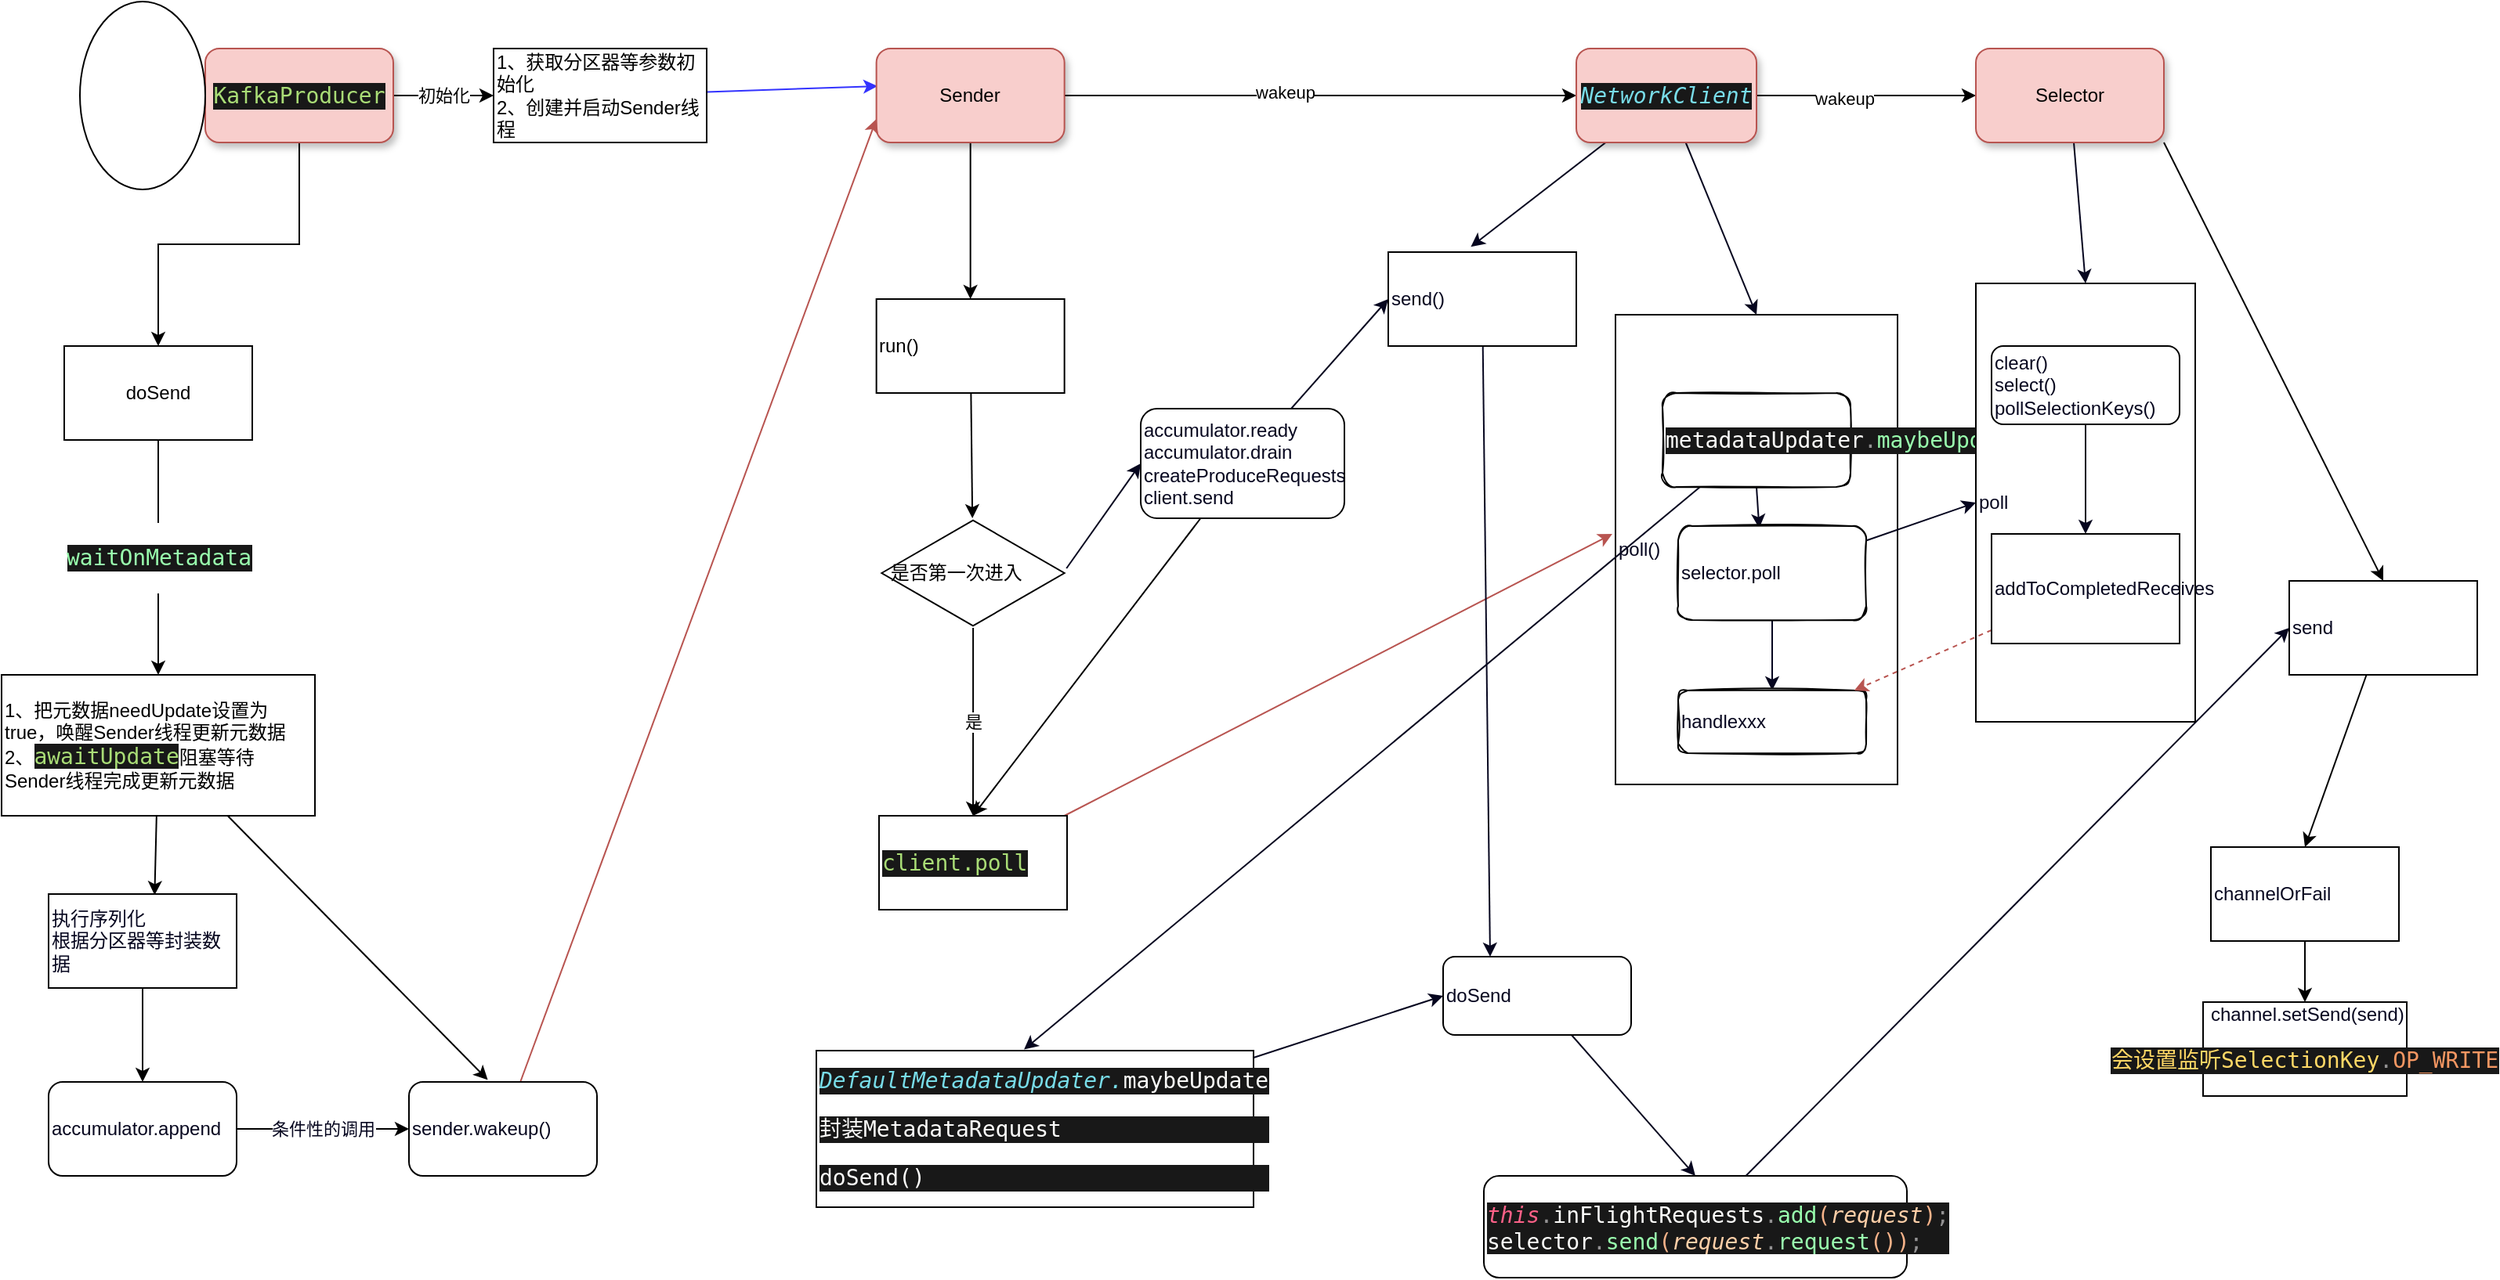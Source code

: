 <mxfile version="14.1.8" type="device"><diagram id="FYl6lowcQAgcRIU9G7TE" name="第 1 页"><mxGraphModel dx="1979" dy="2415" grid="1" gridSize="10" guides="1" tooltips="1" connect="1" arrows="1" fold="1" page="1" pageScale="1" pageWidth="827" pageHeight="1169" math="0" shadow="0"><root><mxCell id="0"/><mxCell id="1" parent="0"/><mxCell id="XOlAvqKnSrqdWnLjlaYU-7" value="初始化" style="edgeStyle=orthogonalEdgeStyle;rounded=0;orthogonalLoop=1;jettySize=auto;html=1;" parent="1" source="XOlAvqKnSrqdWnLjlaYU-1" target="XOlAvqKnSrqdWnLjlaYU-6" edge="1"><mxGeometry relative="1" as="geometry"/></mxCell><mxCell id="XOlAvqKnSrqdWnLjlaYU-9" value="" style="edgeStyle=orthogonalEdgeStyle;rounded=0;orthogonalLoop=1;jettySize=auto;html=1;" parent="1" source="XOlAvqKnSrqdWnLjlaYU-1" target="XOlAvqKnSrqdWnLjlaYU-8" edge="1"><mxGeometry relative="1" as="geometry"/></mxCell><mxCell id="XOlAvqKnSrqdWnLjlaYU-1" value="&lt;pre style=&quot;background-color: #181818 ; color: #fcfcfa ; font-family: &amp;#34;sarasa mono sc&amp;#34; , monospace ; font-size: 10.5pt&quot;&gt;&lt;span style=&quot;color: #a9dc76&quot;&gt;KafkaProducer&lt;/span&gt;&lt;/pre&gt;" style="whiteSpace=wrap;html=1;rounded=1;glass=0;shadow=1;fillColor=#f8cecc;strokeColor=#b85450;" parent="1" vertex="1"><mxGeometry x="230" y="20" width="120" height="60" as="geometry"/></mxCell><mxCell id="XOlAvqKnSrqdWnLjlaYU-19" style="rounded=0;orthogonalLoop=1;jettySize=auto;html=1;entryX=0.006;entryY=0.4;entryDx=0;entryDy=0;fontColor=#06061F;strokeColor=#3333FF;entryPerimeter=0;" parent="1" source="XOlAvqKnSrqdWnLjlaYU-6" target="XOlAvqKnSrqdWnLjlaYU-12" edge="1"><mxGeometry relative="1" as="geometry"/></mxCell><mxCell id="XOlAvqKnSrqdWnLjlaYU-76" style="edgeStyle=none;rounded=0;orthogonalLoop=1;jettySize=auto;html=1;exitX=1;exitY=0.5;exitDx=0;exitDy=0;strokeColor=#000000;fontColor=#06061F;" parent="1" source="XOlAvqKnSrqdWnLjlaYU-6" edge="1"><mxGeometry relative="1" as="geometry"><mxPoint x="490" y="40" as="targetPoint"/></mxGeometry></mxCell><mxCell id="XOlAvqKnSrqdWnLjlaYU-6" value="1、获取分区器等参数初始化&lt;br&gt;2、创建并启动Sender线程" style="whiteSpace=wrap;html=1;align=left;" parent="1" vertex="1"><mxGeometry x="414" y="20" width="136" height="60" as="geometry"/></mxCell><mxCell id="XOlAvqKnSrqdWnLjlaYU-11" value="&lt;pre style=&quot;background-color: #181818 ; color: #fcfcfa ; font-family: &amp;quot;sarasa mono sc&amp;quot; , monospace ; font-size: 10.5pt&quot;&gt;&lt;span style=&quot;color: #99ffae&quot;&gt;waitOnMetadata&lt;/span&gt;&lt;/pre&gt;" style="edgeStyle=orthogonalEdgeStyle;rounded=0;orthogonalLoop=1;jettySize=auto;html=1;" parent="1" source="XOlAvqKnSrqdWnLjlaYU-8" target="XOlAvqKnSrqdWnLjlaYU-10" edge="1"><mxGeometry relative="1" as="geometry"/></mxCell><mxCell id="XOlAvqKnSrqdWnLjlaYU-8" value="doSend" style="whiteSpace=wrap;html=1;rounded=0;glass=0;" parent="1" vertex="1"><mxGeometry x="140" y="210" width="120" height="60" as="geometry"/></mxCell><mxCell id="XOlAvqKnSrqdWnLjlaYU-70" style="edgeStyle=none;rounded=0;orthogonalLoop=1;jettySize=auto;html=1;entryX=0.564;entryY=0.011;entryDx=0;entryDy=0;entryPerimeter=0;strokeColor=#000000;fontColor=#06061F;" parent="1" source="XOlAvqKnSrqdWnLjlaYU-10" target="XOlAvqKnSrqdWnLjlaYU-68" edge="1"><mxGeometry relative="1" as="geometry"/></mxCell><mxCell id="XOlAvqKnSrqdWnLjlaYU-74" style="edgeStyle=none;rounded=0;orthogonalLoop=1;jettySize=auto;html=1;entryX=0.419;entryY=-0.022;entryDx=0;entryDy=0;entryPerimeter=0;strokeColor=#000000;fontColor=#06061F;" parent="1" source="XOlAvqKnSrqdWnLjlaYU-10" target="XOlAvqKnSrqdWnLjlaYU-72" edge="1"><mxGeometry relative="1" as="geometry"/></mxCell><mxCell id="XOlAvqKnSrqdWnLjlaYU-10" value="1、把元数据needUpdate设置为true，唤醒Sender线程更新元数据&lt;br&gt;2、&lt;span style=&quot;color: rgb(169 , 220 , 118) ; background-color: rgb(24 , 24 , 24) ; font-family: &amp;#34;sarasa mono sc&amp;#34; , monospace ; font-size: 10.5pt&quot;&gt;awaitUpdate&lt;/span&gt;&lt;span&gt;阻塞等待Sender线程完成更新元数据&lt;/span&gt;" style="whiteSpace=wrap;html=1;rounded=0;glass=0;align=left;" parent="1" vertex="1"><mxGeometry x="100" y="420" width="200" height="90" as="geometry"/></mxCell><mxCell id="XOlAvqKnSrqdWnLjlaYU-14" value="" style="rounded=0;orthogonalLoop=1;jettySize=auto;html=1;" parent="1" source="XOlAvqKnSrqdWnLjlaYU-12" target="XOlAvqKnSrqdWnLjlaYU-13" edge="1"><mxGeometry relative="1" as="geometry"/></mxCell><mxCell id="3vPbcvXwdi_hIFwg4nWs-1" style="edgeStyle=orthogonalEdgeStyle;rounded=0;orthogonalLoop=1;jettySize=auto;html=1;entryX=0;entryY=0.5;entryDx=0;entryDy=0;" edge="1" parent="1" source="XOlAvqKnSrqdWnLjlaYU-12" target="XOlAvqKnSrqdWnLjlaYU-20"><mxGeometry relative="1" as="geometry"/></mxCell><mxCell id="3vPbcvXwdi_hIFwg4nWs-2" value="wakeup" style="edgeLabel;html=1;align=center;verticalAlign=middle;resizable=0;points=[];" vertex="1" connectable="0" parent="3vPbcvXwdi_hIFwg4nWs-1"><mxGeometry x="-0.143" y="2" relative="1" as="geometry"><mxPoint as="offset"/></mxGeometry></mxCell><mxCell id="XOlAvqKnSrqdWnLjlaYU-12" value="Sender" style="rounded=1;whiteSpace=wrap;html=1;glass=0;align=center;shadow=1;fillColor=#f8cecc;strokeColor=#b85450;" parent="1" vertex="1"><mxGeometry x="658.33" y="20" width="120" height="60" as="geometry"/></mxCell><mxCell id="XOlAvqKnSrqdWnLjlaYU-16" style="rounded=0;orthogonalLoop=1;jettySize=auto;html=1;" parent="1" source="XOlAvqKnSrqdWnLjlaYU-13" target="XOlAvqKnSrqdWnLjlaYU-15" edge="1"><mxGeometry relative="1" as="geometry"/></mxCell><mxCell id="XOlAvqKnSrqdWnLjlaYU-13" value="run()" style="rounded=0;whiteSpace=wrap;html=1;glass=0;align=left;" parent="1" vertex="1"><mxGeometry x="658.33" y="180" width="120" height="60" as="geometry"/></mxCell><mxCell id="XOlAvqKnSrqdWnLjlaYU-18" value="是" style="edgeStyle=orthogonalEdgeStyle;rounded=0;orthogonalLoop=1;jettySize=auto;html=1;entryX=0.5;entryY=0;entryDx=0;entryDy=0;" parent="1" source="XOlAvqKnSrqdWnLjlaYU-15" target="XOlAvqKnSrqdWnLjlaYU-17" edge="1"><mxGeometry relative="1" as="geometry"/></mxCell><mxCell id="XOlAvqKnSrqdWnLjlaYU-53" style="edgeStyle=none;rounded=0;orthogonalLoop=1;jettySize=auto;html=1;entryX=0;entryY=0.5;entryDx=0;entryDy=0;strokeColor=#06061F;fontColor=#06061F;exitX=1.011;exitY=0.457;exitDx=0;exitDy=0;exitPerimeter=0;" parent="1" source="XOlAvqKnSrqdWnLjlaYU-15" target="XOlAvqKnSrqdWnLjlaYU-52" edge="1"><mxGeometry relative="1" as="geometry"><mxPoint x="770" y="350" as="sourcePoint"/></mxGeometry></mxCell><mxCell id="XOlAvqKnSrqdWnLjlaYU-15" value="&amp;nbsp;是否第一次进入" style="html=1;whiteSpace=wrap;aspect=fixed;shape=isoRectangle;rounded=1;glass=0;align=left;" parent="1" vertex="1"><mxGeometry x="661.66" y="320" width="116.67" height="70" as="geometry"/></mxCell><mxCell id="XOlAvqKnSrqdWnLjlaYU-27" style="rounded=0;orthogonalLoop=1;jettySize=auto;html=1;strokeColor=#b85450;fontColor=#06061F;fillColor=#f8cecc;" parent="1" source="XOlAvqKnSrqdWnLjlaYU-17" edge="1"><mxGeometry relative="1" as="geometry"><mxPoint x="1128" y="330" as="targetPoint"/></mxGeometry></mxCell><mxCell id="XOlAvqKnSrqdWnLjlaYU-17" value="&lt;pre style=&quot;background-color: #181818 ; color: #fcfcfa ; font-family: &amp;#34;sarasa mono sc&amp;#34; , monospace ; font-size: 10.5pt&quot;&gt;&lt;span style=&quot;color: #a9dc76&quot;&gt;client.poll&lt;/span&gt;&lt;/pre&gt;" style="rounded=0;whiteSpace=wrap;html=1;glass=0;align=left;" parent="1" vertex="1"><mxGeometry x="660" y="510" width="120" height="60" as="geometry"/></mxCell><mxCell id="XOlAvqKnSrqdWnLjlaYU-24" style="rounded=0;orthogonalLoop=1;jettySize=auto;html=1;entryX=0.5;entryY=0;entryDx=0;entryDy=0;fontColor=#06061F;strokeColor=#06061F;" parent="1" source="XOlAvqKnSrqdWnLjlaYU-20" target="XOlAvqKnSrqdWnLjlaYU-21" edge="1"><mxGeometry relative="1" as="geometry"/></mxCell><mxCell id="XOlAvqKnSrqdWnLjlaYU-55" style="edgeStyle=none;rounded=0;orthogonalLoop=1;jettySize=auto;html=1;entryX=0.439;entryY=-0.056;entryDx=0;entryDy=0;entryPerimeter=0;strokeColor=#06061F;fontColor=#06061F;" parent="1" source="XOlAvqKnSrqdWnLjlaYU-20" target="XOlAvqKnSrqdWnLjlaYU-54" edge="1"><mxGeometry relative="1" as="geometry"/></mxCell><mxCell id="3vPbcvXwdi_hIFwg4nWs-3" style="edgeStyle=orthogonalEdgeStyle;rounded=0;orthogonalLoop=1;jettySize=auto;html=1;entryX=0;entryY=0.5;entryDx=0;entryDy=0;" edge="1" parent="1" source="XOlAvqKnSrqdWnLjlaYU-20" target="XOlAvqKnSrqdWnLjlaYU-26"><mxGeometry relative="1" as="geometry"/></mxCell><mxCell id="3vPbcvXwdi_hIFwg4nWs-4" value="wakeup" style="edgeLabel;html=1;align=center;verticalAlign=middle;resizable=0;points=[];" vertex="1" connectable="0" parent="3vPbcvXwdi_hIFwg4nWs-3"><mxGeometry x="-0.195" y="-3" relative="1" as="geometry"><mxPoint x="-1" y="-1" as="offset"/></mxGeometry></mxCell><mxCell id="XOlAvqKnSrqdWnLjlaYU-20" value="&lt;pre style=&quot;background-color: #181818 ; color: #fcfcfa ; font-family: &amp;quot;sarasa mono sc&amp;quot; , monospace ; font-size: 10.5pt&quot;&gt;&lt;span style=&quot;color: #78dce8 ; font-style: italic&quot;&gt;NetworkClient&lt;/span&gt;&lt;/pre&gt;" style="rounded=1;whiteSpace=wrap;html=1;glass=0;align=center;shadow=1;fillColor=#f8cecc;strokeColor=#b85450;" parent="1" vertex="1"><mxGeometry x="1105" y="20" width="115" height="60" as="geometry"/></mxCell><mxCell id="XOlAvqKnSrqdWnLjlaYU-21" value="poll()" style="rounded=0;whiteSpace=wrap;html=1;glass=0;fontColor=#06061F;align=left;shadow=0;" parent="1" vertex="1"><mxGeometry x="1130" y="190" width="180" height="300" as="geometry"/></mxCell><mxCell id="XOlAvqKnSrqdWnLjlaYU-46" style="edgeStyle=none;rounded=0;orthogonalLoop=1;jettySize=auto;html=1;exitX=0.5;exitY=1;exitDx=0;exitDy=0;entryX=0.431;entryY=0.022;entryDx=0;entryDy=0;strokeColor=#06061F;fontColor=#06061F;entryPerimeter=0;" parent="1" source="XOlAvqKnSrqdWnLjlaYU-22" target="XOlAvqKnSrqdWnLjlaYU-44" edge="1"><mxGeometry relative="1" as="geometry"/></mxCell><mxCell id="XOlAvqKnSrqdWnLjlaYU-48" style="edgeStyle=none;rounded=0;orthogonalLoop=1;jettySize=auto;html=1;entryX=0.475;entryY=-0.007;entryDx=0;entryDy=0;entryPerimeter=0;strokeColor=#06061F;fontColor=#06061F;" parent="1" source="XOlAvqKnSrqdWnLjlaYU-22" target="XOlAvqKnSrqdWnLjlaYU-25" edge="1"><mxGeometry relative="1" as="geometry"/></mxCell><mxCell id="XOlAvqKnSrqdWnLjlaYU-22" value="&lt;pre style=&quot;background-color: #181818 ; color: #fcfcfa ; font-family: &amp;#34;sarasa mono sc&amp;#34; , monospace ; font-size: 10.5pt&quot;&gt;metadataUpdater&lt;span style=&quot;color: #939293&quot;&gt;.&lt;/span&gt;&lt;span style=&quot;color: #99ffae&quot;&gt;maybeUpdate&lt;/span&gt;&lt;/pre&gt;" style="rounded=1;whiteSpace=wrap;html=1;glass=0;fontColor=#06061F;align=left;sketch=1;" parent="1" vertex="1"><mxGeometry x="1160" y="240" width="120" height="60" as="geometry"/></mxCell><mxCell id="XOlAvqKnSrqdWnLjlaYU-40" style="edgeStyle=none;rounded=0;orthogonalLoop=1;jettySize=auto;html=1;entryX=0;entryY=0.5;entryDx=0;entryDy=0;strokeColor=#06061F;fontColor=#06061F;" parent="1" source="XOlAvqKnSrqdWnLjlaYU-25" target="XOlAvqKnSrqdWnLjlaYU-37" edge="1"><mxGeometry relative="1" as="geometry"/></mxCell><mxCell id="XOlAvqKnSrqdWnLjlaYU-25" value="&lt;pre style=&quot;background-color: #181818 ; color: #fcfcfa ; font-family: &amp;#34;sarasa mono sc&amp;#34; , monospace ; font-size: 10.5pt&quot;&gt;&lt;span style=&quot;color: #78dce8 ; font-style: italic&quot;&gt;DefaultMetadataUpdater.&lt;/span&gt;maybeUpdate&lt;/pre&gt;&lt;pre style=&quot;background-color: #181818 ; color: #fcfcfa ; font-family: &amp;#34;sarasa mono sc&amp;#34; , monospace ; font-size: 10.5pt&quot;&gt;封装MetadataRequest&lt;/pre&gt;&lt;pre style=&quot;background-color: #181818 ; color: #fcfcfa ; font-family: &amp;#34;sarasa mono sc&amp;#34; , monospace ; font-size: 10.5pt&quot;&gt;doSend()&lt;/pre&gt;" style="rounded=0;whiteSpace=wrap;html=1;glass=0;fontColor=#06061F;align=left;" parent="1" vertex="1"><mxGeometry x="620" y="660" width="279" height="100" as="geometry"/></mxCell><mxCell id="XOlAvqKnSrqdWnLjlaYU-43" style="edgeStyle=none;rounded=0;orthogonalLoop=1;jettySize=auto;html=1;entryX=0.5;entryY=0;entryDx=0;entryDy=0;strokeColor=#06061F;fontColor=#06061F;" parent="1" source="XOlAvqKnSrqdWnLjlaYU-26" target="XOlAvqKnSrqdWnLjlaYU-42" edge="1"><mxGeometry relative="1" as="geometry"/></mxCell><mxCell id="XOlAvqKnSrqdWnLjlaYU-67" style="edgeStyle=none;rounded=0;orthogonalLoop=1;jettySize=auto;html=1;exitX=1;exitY=1;exitDx=0;exitDy=0;entryX=0.5;entryY=0;entryDx=0;entryDy=0;fontColor=#06061F;" parent="1" source="XOlAvqKnSrqdWnLjlaYU-26" target="XOlAvqKnSrqdWnLjlaYU-58" edge="1"><mxGeometry relative="1" as="geometry"/></mxCell><mxCell id="XOlAvqKnSrqdWnLjlaYU-26" value="Selector" style="rounded=1;whiteSpace=wrap;html=1;glass=0;align=center;shadow=1;fillColor=#f8cecc;strokeColor=#b85450;" parent="1" vertex="1"><mxGeometry x="1360" y="20" width="120" height="60" as="geometry"/></mxCell><mxCell id="XOlAvqKnSrqdWnLjlaYU-36" style="edgeStyle=none;rounded=0;orthogonalLoop=1;jettySize=auto;html=1;exitX=0.5;exitY=0;exitDx=0;exitDy=0;strokeColor=#06061F;fontColor=#06061F;" parent="1" source="XOlAvqKnSrqdWnLjlaYU-21" target="XOlAvqKnSrqdWnLjlaYU-21" edge="1"><mxGeometry relative="1" as="geometry"/></mxCell><mxCell id="XOlAvqKnSrqdWnLjlaYU-39" style="edgeStyle=none;rounded=0;orthogonalLoop=1;jettySize=auto;html=1;entryX=0.5;entryY=0;entryDx=0;entryDy=0;strokeColor=#06061F;fontColor=#06061F;" parent="1" source="XOlAvqKnSrqdWnLjlaYU-37" target="XOlAvqKnSrqdWnLjlaYU-38" edge="1"><mxGeometry relative="1" as="geometry"/></mxCell><mxCell id="XOlAvqKnSrqdWnLjlaYU-37" value="doSend" style="whiteSpace=wrap;html=1;rounded=1;glass=0;fontColor=#06061F;align=left;" parent="1" vertex="1"><mxGeometry x="1020" y="600" width="120" height="50" as="geometry"/></mxCell><mxCell id="XOlAvqKnSrqdWnLjlaYU-60" style="edgeStyle=none;rounded=0;orthogonalLoop=1;jettySize=auto;html=1;entryX=0;entryY=0.5;entryDx=0;entryDy=0;strokeColor=#06061F;fontColor=#06061F;" parent="1" source="XOlAvqKnSrqdWnLjlaYU-38" target="XOlAvqKnSrqdWnLjlaYU-58" edge="1"><mxGeometry relative="1" as="geometry"/></mxCell><mxCell id="XOlAvqKnSrqdWnLjlaYU-38" value="&lt;pre style=&quot;background-color: #181818 ; color: #fcfcfa ; font-family: &amp;#34;sarasa mono sc&amp;#34; , monospace ; font-size: 10.5pt&quot;&gt;&lt;span style=&quot;color: #ff6188 ; font-style: italic&quot;&gt;this&lt;/span&gt;&lt;span style=&quot;color: #939293&quot;&gt;.&lt;/span&gt;inFlightRequests&lt;span style=&quot;color: #939293&quot;&gt;.&lt;/span&gt;&lt;span style=&quot;color: #99ffae&quot;&gt;add&lt;/span&gt;&lt;span style=&quot;color: #f5b289&quot;&gt;(&lt;/span&gt;&lt;span style=&quot;color: #ffcfa8 ; font-style: italic&quot;&gt;request&lt;/span&gt;&lt;span style=&quot;color: #f5b289&quot;&gt;)&lt;/span&gt;&lt;span style=&quot;color: #939293&quot;&gt;;&lt;/span&gt;&lt;span style=&quot;color: #727072 ; font-style: italic&quot;&gt;&lt;br&gt;&lt;/span&gt;selector&lt;span style=&quot;color: #939293&quot;&gt;.&lt;/span&gt;&lt;span style=&quot;color: #99ffae&quot;&gt;send&lt;/span&gt;&lt;span style=&quot;color: #f5b289&quot;&gt;(&lt;/span&gt;&lt;span style=&quot;color: #ffcfa8 ; font-style: italic&quot;&gt;request&lt;/span&gt;&lt;span style=&quot;color: #939293&quot;&gt;.&lt;/span&gt;&lt;span style=&quot;color: #99ffae&quot;&gt;request&lt;/span&gt;&lt;span style=&quot;color: #f5b289&quot;&gt;())&lt;/span&gt;&lt;span style=&quot;color: #939293&quot;&gt;;&lt;/span&gt;&lt;/pre&gt;" style="whiteSpace=wrap;html=1;rounded=1;glass=0;fontColor=#06061F;align=left;" parent="1" vertex="1"><mxGeometry x="1046" y="740" width="270" height="65" as="geometry"/></mxCell><mxCell id="XOlAvqKnSrqdWnLjlaYU-62" style="edgeStyle=none;rounded=0;orthogonalLoop=1;jettySize=auto;html=1;strokeColor=#06061F;fontColor=#06061F;" parent="1" source="XOlAvqKnSrqdWnLjlaYU-42" target="XOlAvqKnSrqdWnLjlaYU-61" edge="1"><mxGeometry relative="1" as="geometry"/></mxCell><mxCell id="XOlAvqKnSrqdWnLjlaYU-42" value="poll" style="whiteSpace=wrap;html=1;rounded=0;glass=0;fontColor=#06061F;align=left;" parent="1" vertex="1"><mxGeometry x="1360" y="170" width="140" height="280" as="geometry"/></mxCell><mxCell id="XOlAvqKnSrqdWnLjlaYU-47" style="edgeStyle=none;rounded=0;orthogonalLoop=1;jettySize=auto;html=1;entryX=0;entryY=0.5;entryDx=0;entryDy=0;strokeColor=#06061F;fontColor=#06061F;" parent="1" source="XOlAvqKnSrqdWnLjlaYU-44" target="XOlAvqKnSrqdWnLjlaYU-42" edge="1"><mxGeometry relative="1" as="geometry"/></mxCell><mxCell id="XOlAvqKnSrqdWnLjlaYU-51" style="edgeStyle=none;rounded=0;orthogonalLoop=1;jettySize=auto;html=1;exitX=0.5;exitY=1;exitDx=0;exitDy=0;strokeColor=#06061F;fontColor=#06061F;" parent="1" source="XOlAvqKnSrqdWnLjlaYU-44" target="XOlAvqKnSrqdWnLjlaYU-49" edge="1"><mxGeometry relative="1" as="geometry"/></mxCell><mxCell id="XOlAvqKnSrqdWnLjlaYU-44" value="selector.poll" style="whiteSpace=wrap;html=1;rounded=1;glass=0;fontColor=#06061F;align=left;sketch=1;" parent="1" vertex="1"><mxGeometry x="1170" y="325" width="120" height="60" as="geometry"/></mxCell><mxCell id="XOlAvqKnSrqdWnLjlaYU-45" style="edgeStyle=none;rounded=0;orthogonalLoop=1;jettySize=auto;html=1;entryX=0.5;entryY=0;entryDx=0;entryDy=0;strokeColor=#06061F;fontColor=#06061F;" parent="1" source="XOlAvqKnSrqdWnLjlaYU-37" target="XOlAvqKnSrqdWnLjlaYU-37" edge="1"><mxGeometry relative="1" as="geometry"/></mxCell><mxCell id="XOlAvqKnSrqdWnLjlaYU-49" value="handlexxx" style="whiteSpace=wrap;html=1;rounded=1;glass=0;fontColor=#06061F;align=left;sketch=1;" parent="1" vertex="1"><mxGeometry x="1170" y="430" width="120" height="40" as="geometry"/></mxCell><mxCell id="XOlAvqKnSrqdWnLjlaYU-56" style="edgeStyle=none;rounded=0;orthogonalLoop=1;jettySize=auto;html=1;entryX=0;entryY=0.5;entryDx=0;entryDy=0;strokeColor=#06061F;fontColor=#06061F;" parent="1" source="XOlAvqKnSrqdWnLjlaYU-52" target="XOlAvqKnSrqdWnLjlaYU-54" edge="1"><mxGeometry relative="1" as="geometry"/></mxCell><mxCell id="xyAkt8593SBxovhzBPNV-3" style="rounded=0;orthogonalLoop=1;jettySize=auto;html=1;entryX=0.5;entryY=0;entryDx=0;entryDy=0;" parent="1" source="XOlAvqKnSrqdWnLjlaYU-52" target="XOlAvqKnSrqdWnLjlaYU-17" edge="1"><mxGeometry relative="1" as="geometry"><mxPoint x="900" y="440" as="targetPoint"/></mxGeometry></mxCell><mxCell id="XOlAvqKnSrqdWnLjlaYU-52" value="accumulator.ready&lt;br&gt;accumulator.drain&lt;br&gt;createProduceRequests&lt;br&gt;client.send" style="whiteSpace=wrap;html=1;rounded=1;glass=0;fontColor=#06061F;align=left;" parent="1" vertex="1"><mxGeometry x="827" y="250" width="130" height="70" as="geometry"/></mxCell><mxCell id="XOlAvqKnSrqdWnLjlaYU-57" style="edgeStyle=none;rounded=0;orthogonalLoop=1;jettySize=auto;html=1;entryX=0.25;entryY=0;entryDx=0;entryDy=0;strokeColor=#06061F;fontColor=#06061F;" parent="1" source="XOlAvqKnSrqdWnLjlaYU-54" target="XOlAvqKnSrqdWnLjlaYU-37" edge="1"><mxGeometry relative="1" as="geometry"/></mxCell><mxCell id="XOlAvqKnSrqdWnLjlaYU-54" value="send()" style="whiteSpace=wrap;html=1;rounded=0;glass=0;fontColor=#06061F;align=left;" parent="1" vertex="1"><mxGeometry x="985" y="150" width="120" height="60" as="geometry"/></mxCell><mxCell id="PNrxCdwBIIVqL-zgiXn6-5" style="edgeStyle=none;rounded=0;orthogonalLoop=1;jettySize=auto;html=1;entryX=0.5;entryY=0;entryDx=0;entryDy=0;" parent="1" source="XOlAvqKnSrqdWnLjlaYU-58" target="XOlAvqKnSrqdWnLjlaYU-66" edge="1"><mxGeometry relative="1" as="geometry"/></mxCell><mxCell id="XOlAvqKnSrqdWnLjlaYU-58" value="send" style="whiteSpace=wrap;html=1;rounded=0;glass=0;fontColor=#06061F;align=left;" parent="1" vertex="1"><mxGeometry x="1560" y="360" width="120" height="60" as="geometry"/></mxCell><mxCell id="XOlAvqKnSrqdWnLjlaYU-64" value="" style="edgeStyle=none;rounded=0;orthogonalLoop=1;jettySize=auto;html=1;strokeColor=#06061F;fontColor=#06061F;" parent="1" source="XOlAvqKnSrqdWnLjlaYU-61" target="XOlAvqKnSrqdWnLjlaYU-63" edge="1"><mxGeometry relative="1" as="geometry"/></mxCell><mxCell id="XOlAvqKnSrqdWnLjlaYU-61" value="clear()&lt;br&gt;select()&lt;br&gt;pollSelectionKeys()&lt;br&gt;" style="whiteSpace=wrap;html=1;rounded=1;glass=0;fontColor=#06061F;align=left;" parent="1" vertex="1"><mxGeometry x="1370" y="210" width="120" height="50" as="geometry"/></mxCell><mxCell id="XOlAvqKnSrqdWnLjlaYU-65" style="edgeStyle=none;rounded=0;orthogonalLoop=1;jettySize=auto;html=1;entryX=0.936;entryY=0;entryDx=0;entryDy=0;entryPerimeter=0;strokeColor=#b85450;fontColor=#06061F;dashed=1;fillColor=#f8cecc;" parent="1" source="XOlAvqKnSrqdWnLjlaYU-63" target="XOlAvqKnSrqdWnLjlaYU-49" edge="1"><mxGeometry relative="1" as="geometry"/></mxCell><mxCell id="XOlAvqKnSrqdWnLjlaYU-63" value="addToCompletedReceives" style="whiteSpace=wrap;html=1;rounded=0;glass=0;fontColor=#06061F;align=left;" parent="1" vertex="1"><mxGeometry x="1370" y="330" width="120" height="70" as="geometry"/></mxCell><mxCell id="PNrxCdwBIIVqL-zgiXn6-2" value="" style="edgeStyle=none;rounded=0;orthogonalLoop=1;jettySize=auto;html=1;" parent="1" source="XOlAvqKnSrqdWnLjlaYU-66" target="PNrxCdwBIIVqL-zgiXn6-1" edge="1"><mxGeometry relative="1" as="geometry"/></mxCell><mxCell id="XOlAvqKnSrqdWnLjlaYU-66" value="channelOrFail&lt;br&gt;" style="whiteSpace=wrap;html=1;rounded=0;glass=0;fontColor=#06061F;align=left;" parent="1" vertex="1"><mxGeometry x="1510" y="530" width="120" height="60" as="geometry"/></mxCell><mxCell id="XOlAvqKnSrqdWnLjlaYU-71" style="edgeStyle=none;rounded=0;orthogonalLoop=1;jettySize=auto;html=1;strokeColor=#000000;fontColor=#06061F;" parent="1" source="XOlAvqKnSrqdWnLjlaYU-68" target="XOlAvqKnSrqdWnLjlaYU-69" edge="1"><mxGeometry relative="1" as="geometry"/></mxCell><mxCell id="XOlAvqKnSrqdWnLjlaYU-68" value="执行序列化&lt;br&gt;根据分区器等封装数据" style="whiteSpace=wrap;html=1;rounded=0;glass=0;fontColor=#06061F;align=left;" parent="1" vertex="1"><mxGeometry x="130" y="560" width="120" height="60" as="geometry"/></mxCell><mxCell id="XOlAvqKnSrqdWnLjlaYU-73" value="条件性的调用" style="edgeStyle=none;rounded=0;orthogonalLoop=1;jettySize=auto;html=1;entryX=0;entryY=0.5;entryDx=0;entryDy=0;strokeColor=#000000;fontColor=#06061F;" parent="1" source="XOlAvqKnSrqdWnLjlaYU-69" target="XOlAvqKnSrqdWnLjlaYU-72" edge="1"><mxGeometry relative="1" as="geometry"/></mxCell><mxCell id="XOlAvqKnSrqdWnLjlaYU-69" value="accumulator.append" style="whiteSpace=wrap;html=1;rounded=1;glass=0;fontColor=#06061F;align=left;" parent="1" vertex="1"><mxGeometry x="130" y="680" width="120" height="60" as="geometry"/></mxCell><mxCell id="XOlAvqKnSrqdWnLjlaYU-75" style="edgeStyle=none;rounded=0;orthogonalLoop=1;jettySize=auto;html=1;entryX=0;entryY=0.75;entryDx=0;entryDy=0;strokeColor=#b85450;fontColor=#06061F;fillColor=#f8cecc;" parent="1" source="XOlAvqKnSrqdWnLjlaYU-72" target="XOlAvqKnSrqdWnLjlaYU-12" edge="1"><mxGeometry relative="1" as="geometry"/></mxCell><mxCell id="XOlAvqKnSrqdWnLjlaYU-72" value="sender.wakeup()" style="whiteSpace=wrap;html=1;rounded=1;glass=0;fontColor=#06061F;align=left;" parent="1" vertex="1"><mxGeometry x="360" y="680" width="120" height="60" as="geometry"/></mxCell><mxCell id="PNrxCdwBIIVqL-zgiXn6-1" value="&lt;span style=&quot;color: rgb(6 , 6 , 31) ; text-align: left&quot;&gt;&amp;nbsp;channel.setSend(send)&lt;br&gt;&lt;/span&gt;&lt;pre style=&quot;background-color: #181818 ; color: #fcfcfa ; font-family: &amp;#34;sarasa mono sc&amp;#34; , monospace ; font-size: 10.5pt&quot;&gt;&lt;span style=&quot;color: #ffd866&quot;&gt;会设置监听SelectionKey&lt;/span&gt;&lt;span style=&quot;color: #939293&quot;&gt;.&lt;/span&gt;&lt;span style=&quot;color: #f59762&quot;&gt;OP_WRITE&lt;/span&gt;&lt;/pre&gt;" style="whiteSpace=wrap;html=1;" parent="1" vertex="1"><mxGeometry x="1505" y="629" width="130" height="60" as="geometry"/></mxCell><mxCell id="xyAkt8593SBxovhzBPNV-1" value="" style="ellipse;whiteSpace=wrap;html=1;" parent="1" vertex="1"><mxGeometry x="150" y="-10" width="80" height="120" as="geometry"/></mxCell></root></mxGraphModel></diagram></mxfile>
